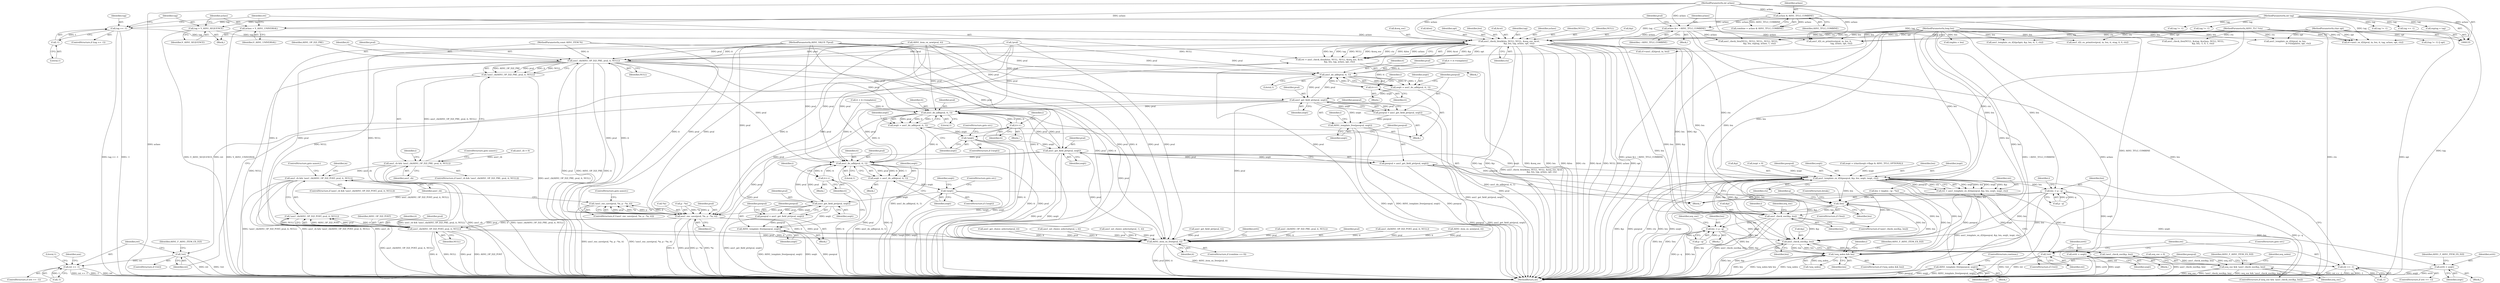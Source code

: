 digraph "0_openssl_cc598f321fbac9c04da5766243ed55d55948637d@pointer" {
"1000645" [label="(Call,asn1_check_tlen(&len, NULL, NULL, &seq_eoc, &cst,\n                              &p, len, tag, aclass, opt, ctx))"];
"1000138" [label="(MethodParameterIn,long len)"];
"1000637" [label="(Call,tag = V_ASN1_SEQUENCE)"];
"1000140" [label="(MethodParameterIn,int tag)"];
"1000632" [label="(Call,tag == -1)"];
"1000634" [label="(Call,-1)"];
"1000640" [label="(Call,aclass = V_ASN1_UNIVERSAL)"];
"1000141" [label="(MethodParameterIn,int aclass)"];
"1000192" [label="(Call,aclass &= ~ASN1_TFLG_COMBINE)"];
"1000189" [label="(Call,aclass & ASN1_TFLG_COMBINE)"];
"1000142" [label="(MethodParameterIn,char opt)"];
"1000143" [label="(MethodParameterIn,ASN1_TLC *ctx)"];
"1000643" [label="(Call,ret = asn1_check_tlen(&len, NULL, NULL, &seq_eoc, &cst,\n                              &p, len, tag, aclass, opt, ctx))"];
"1000662" [label="(Call,!ret)"];
"1000671" [label="(Call,ret == -1)"];
"1000728" [label="(Call,asn1_cb(ASN1_OP_D2I_PRE, pval, it, NULL))"];
"1000727" [label="(Call,!asn1_cb(ASN1_OP_D2I_PRE, pval, it, NULL))"];
"1000725" [label="(Call,asn1_cb && !asn1_cb(ASN1_OP_D2I_PRE, pval, it, NULL))"];
"1000988" [label="(Call,asn1_cb && !asn1_cb(ASN1_OP_D2I_POST, pval, it, NULL))"];
"1000766" [label="(Call,asn1_do_adb(pval, tt, 1))"];
"1000752" [label="(Call,tt++)"];
"1000764" [label="(Call,seqtt = asn1_do_adb(pval, tt, 1))"];
"1000772" [label="(Call,asn1_get_field_ptr(pval, seqtt))"];
"1000770" [label="(Call,pseqval = asn1_get_field_ptr(pval, seqtt))"];
"1000775" [label="(Call,ASN1_template_free(pseqval, seqtt))"];
"1000803" [label="(Call,asn1_do_adb(pval, tt, 1))"];
"1000796" [label="(Call,tt++)"];
"1000942" [label="(Call,asn1_do_adb(pval, tt, 1))"];
"1000934" [label="(Call,tt++)"];
"1000940" [label="(Call,seqtt = asn1_do_adb(pval, tt, 1))"];
"1000947" [label="(Call,!seqtt)"];
"1000960" [label="(Call,asn1_get_field_ptr(pval, seqtt))"];
"1000958" [label="(Call,pseqval = asn1_get_field_ptr(pval, seqtt))"];
"1000963" [label="(Call,ASN1_template_free(pseqval, seqtt))"];
"1000977" [label="(Call,asn1_enc_save(pval, *in, p - *in, it))"];
"1000976" [label="(Call,!asn1_enc_save(pval, *in, p - *in, it))"];
"1000991" [label="(Call,asn1_cb(ASN1_OP_D2I_POST, pval, it, NULL))"];
"1000990" [label="(Call,!asn1_cb(ASN1_OP_D2I_POST, pval, it, NULL))"];
"1001019" [label="(Call,ASN1_item_ex_free(pval, it))"];
"1000968" [label="(Call,errtt = seqtt)"];
"1000801" [label="(Call,seqtt = asn1_do_adb(pval, tt, 1))"];
"1000808" [label="(Call,!seqtt)"];
"1000813" [label="(Call,asn1_get_field_ptr(pval, seqtt))"];
"1000811" [label="(Call,pseqval = asn1_get_field_ptr(pval, seqtt))"];
"1000872" [label="(Call,asn1_template_ex_d2i(pseqval, &p, len, seqtt, isopt, ctx))"];
"1000817" [label="(Call,!len)"];
"1000824" [label="(Call,asn1_check_eoc(&p, len))"];
"1000837" [label="(Call,len -= p - q)"];
"1000908" [label="(Call,asn1_check_eoc(&p, len))"];
"1000907" [label="(Call,!asn1_check_eoc(&p, len))"];
"1000905" [label="(Call,seq_eoc && !asn1_check_eoc(&p, len))"];
"1000918" [label="(Call,!seq_nolen && len)"];
"1000870" [label="(Call,ret = asn1_template_ex_d2i(pseqval, &p, len, seqtt, isopt, ctx))"];
"1000881" [label="(Call,!ret)"];
"1000890" [label="(Call,ret == -1)"];
"1000884" [label="(Call,errtt = seqtt)"];
"1000895" [label="(Call,ASN1_template_free(pseqval, seqtt))"];
"1000899" [label="(Call,len -= p - q)"];
"1000441" [label="(Call,cf->asn1_d2i(pval, in, len))"];
"1000773" [label="(Identifier,pval)"];
"1000904" [label="(ControlStructure,if (seq_eoc && !asn1_check_eoc(&p, len)))"];
"1000660" [label="(Identifier,ctx)"];
"1000941" [label="(Identifier,seqtt)"];
"1000243" [label="(Call,asn1_d2i_ex_primitive(pval, in, len, it,\n                                     tag, aclass, opt, ctx))"];
"1000881" [label="(Call,!ret)"];
"1000631" [label="(ControlStructure,if (tag == -1))"];
"1000670" [label="(ControlStructure,if (ret == -1))"];
"1000965" [label="(Identifier,seqtt)"];
"1000897" [label="(Identifier,seqtt)"];
"1000646" [label="(Call,&len)"];
"1000882" [label="(Identifier,ret)"];
"1000976" [label="(Call,!asn1_enc_save(pval, *in, p - *in, it))"];
"1000891" [label="(Identifier,ret)"];
"1000943" [label="(Identifier,pval)"];
"1000837" [label="(Call,len -= p - q)"];
"1000333" [label="(Call,ef->asn1_ex_d2i(pval, in, len, it, tag, aclass, opt, ctx))"];
"1000402" [label="(Call,tag != -1)"];
"1000556" [label="(Call,asn1_template_ex_d2i(pchptr, &p, len, tt, 1, ctx))"];
"1000729" [label="(Identifier,ASN1_OP_D2I_PRE)"];
"1000987" [label="(ControlStructure,if (asn1_cb && !asn1_cb(ASN1_OP_D2I_POST, pval, it, NULL)))"];
"1000749" [label="(Block,)"];
"1000972" [label="(Identifier,ASN1_F_ASN1_ITEM_EX_D2I)"];
"1000739" [label="(Call,tt = it->templates)"];
"1000975" [label="(ControlStructure,if (!asn1_enc_save(pval, *in, p - *in, it)))"];
"1000970" [label="(Identifier,seqtt)"];
"1000895" [label="(Call,ASN1_template_free(pseqval, seqtt))"];
"1000911" [label="(Identifier,len)"];
"1000999" [label="(Identifier,in)"];
"1000979" [label="(Call,*in)"];
"1000986" [label="(ControlStructure,goto auxerr;)"];
"1000934" [label="(Call,tt++)"];
"1000873" [label="(Identifier,pseqval)"];
"1000889" [label="(ControlStructure,if (ret == -1))"];
"1000814" [label="(Identifier,pval)"];
"1000645" [label="(Call,asn1_check_tlen(&len, NULL, NULL, &seq_eoc, &cst,\n                              &p, len, tag, aclass, opt, ctx))"];
"1000907" [label="(Call,!asn1_check_eoc(&p, len))"];
"1000797" [label="(Identifier,tt)"];
"1000776" [label="(Identifier,pseqval)"];
"1000992" [label="(Identifier,ASN1_OP_D2I_POST)"];
"1000898" [label="(ControlStructure,continue;)"];
"1000659" [label="(Identifier,opt)"];
"1000677" [label="(Literal,1)"];
"1000551" [label="(Call,asn1_get_field_ptr(pval, tt))"];
"1000777" [label="(Identifier,seqtt)"];
"1000906" [label="(Identifier,seq_eoc)"];
"1000656" [label="(Identifier,len)"];
"1000138" [label="(MethodParameterIn,long len)"];
"1001023" [label="(Identifier,errtt)"];
"1000652" [label="(Call,&cst)"];
"1000948" [label="(Identifier,seqtt)"];
"1000657" [label="(Identifier,tag)"];
"1000643" [label="(Call,ret = asn1_check_tlen(&len, NULL, NULL, &seq_eoc, &cst,\n                              &p, len, tag, aclass, opt, ctx))"];
"1000766" [label="(Call,asn1_do_adb(pval, tt, 1))"];
"1000761" [label="(Block,)"];
"1000843" [label="(Identifier,seq_eoc)"];
"1000635" [label="(Literal,1)"];
"1000883" [label="(Block,)"];
"1000357" [label="(Call,tag == -1)"];
"1000732" [label="(Identifier,NULL)"];
"1000193" [label="(Identifier,aclass)"];
"1000633" [label="(Identifier,tag)"];
"1000663" [label="(Identifier,ret)"];
"1000142" [label="(MethodParameterIn,char opt)"];
"1000725" [label="(Call,asn1_cb && !asn1_cb(ASN1_OP_D2I_PRE, pval, it, NULL))"];
"1000803" [label="(Call,asn1_do_adb(pval, tt, 1))"];
"1000796" [label="(Call,tt++)"];
"1000793" [label="(Block,)"];
"1000661" [label="(ControlStructure,if (!ret))"];
"1000658" [label="(Identifier,aclass)"];
"1000801" [label="(Call,seqtt = asn1_do_adb(pval, tt, 1))"];
"1001019" [label="(Call,ASN1_item_ex_free(pval, it))"];
"1000731" [label="(Identifier,it)"];
"1000877" [label="(Identifier,seqtt)"];
"1000851" [label="(Identifier,i)"];
"1000317" [label="(Call,asn1_d2i_ex_primitive(pval, in, len, it, otag, 0, 0, ctx))"];
"1000813" [label="(Call,asn1_get_field_ptr(pval, seqtt))"];
"1000768" [label="(Identifier,tt)"];
"1001015" [label="(ControlStructure,if (combine == 0))"];
"1000467" [label="(Call,asn1_cb(ASN1_OP_D2I_PRE, pval, it, NULL))"];
"1000879" [label="(Identifier,ctx)"];
"1000960" [label="(Call,asn1_get_field_ptr(pval, seqtt))"];
"1000981" [label="(Call,p - *in)"];
"1000637" [label="(Call,tag = V_ASN1_SEQUENCE)"];
"1000949" [label="(ControlStructure,goto err;)"];
"1000662" [label="(Call,!ret)"];
"1000827" [label="(Identifier,len)"];
"1000947" [label="(Call,!seqtt)"];
"1000969" [label="(Identifier,errtt)"];
"1000989" [label="(Identifier,asn1_cb)"];
"1000728" [label="(Call,asn1_cb(ASN1_OP_D2I_PRE, pval, it, NULL))"];
"1000206" [label="(Call,asn1_cb = 0)"];
"1000818" [label="(Identifier,len)"];
"1000807" [label="(ControlStructure,if (!seqtt))"];
"1000842" [label="(Call,seq_eoc = 0)"];
"1000641" [label="(Identifier,aclass)"];
"1000961" [label="(Identifier,pval)"];
"1000880" [label="(ControlStructure,if (!ret))"];
"1000808" [label="(Call,!seqtt)"];
"1000136" [label="(MethodParameterIn,ASN1_VALUE **pval)"];
"1000995" [label="(Identifier,NULL)"];
"1000839" [label="(Call,p - q)"];
"1000861" [label="(Call,isopt = (char)(seqtt->flags & ASN1_TFLG_OPTIONAL))"];
"1000671" [label="(Call,ret == -1)"];
"1000963" [label="(Call,ASN1_template_free(pseqval, seqtt))"];
"1000823" [label="(ControlStructure,if (asn1_check_eoc(&p, len)))"];
"1001034" [label="(MethodReturn,int)"];
"1000727" [label="(Call,!asn1_cb(ASN1_OP_D2I_PRE, pval, it, NULL))"];
"1000673" [label="(Call,-1)"];
"1000812" [label="(Identifier,pseqval)"];
"1000991" [label="(Call,asn1_cb(ASN1_OP_D2I_POST, pval, it, NULL))"];
"1000942" [label="(Call,asn1_do_adb(pval, tt, 1))"];
"1000197" [label="(Identifier,pval)"];
"1000737" [label="(Identifier,i)"];
"1000770" [label="(Call,pseqval = asn1_get_field_ptr(pval, seqtt))"];
"1000649" [label="(Identifier,NULL)"];
"1000726" [label="(Identifier,asn1_cb)"];
"1000890" [label="(Call,ret == -1)"];
"1000194" [label="(Identifier,~ASN1_TFLG_COMBINE)"];
"1000894" [label="(Block,)"];
"1000899" [label="(Call,len -= p - q)"];
"1000774" [label="(Identifier,seqtt)"];
"1000367" [label="(Call,exptag = tag)"];
"1000642" [label="(Identifier,V_ASN1_UNIVERSAL)"];
"1000962" [label="(Identifier,seqtt)"];
"1000687" [label="(Call,len = tmplen - (p - *in))"];
"1000978" [label="(Identifier,pval)"];
"1000918" [label="(Call,!seq_nolen && len)"];
"1000953" [label="(Identifier,seqtt)"];
"1000795" [label="(Identifier,i)"];
"1000985" [label="(Identifier,it)"];
"1000885" [label="(Identifier,errtt)"];
"1000946" [label="(ControlStructure,if (!seqtt))"];
"1000816" [label="(ControlStructure,if (!len))"];
"1000905" [label="(Call,seq_eoc && !asn1_check_eoc(&p, len))"];
"1000648" [label="(Identifier,NULL)"];
"1000968" [label="(Call,errtt = seqtt)"];
"1000944" [label="(Identifier,tt)"];
"1000967" [label="(Block,)"];
"1000815" [label="(Identifier,seqtt)"];
"1000876" [label="(Identifier,len)"];
"1000751" [label="(Identifier,i)"];
"1000805" [label="(Identifier,tt)"];
"1000639" [label="(Identifier,V_ASN1_SEQUENCE)"];
"1000935" [label="(Identifier,tt)"];
"1000988" [label="(Call,asn1_cb && !asn1_cb(ASN1_OP_D2I_POST, pval, it, NULL))"];
"1000824" [label="(Call,asn1_check_eoc(&p, len))"];
"1000870" [label="(Call,ret = asn1_template_ex_d2i(pseqval, &p, len, seqtt, isopt, ctx))"];
"1000938" [label="(Block,)"];
"1000144" [label="(Block,)"];
"1000189" [label="(Call,aclass & ASN1_TFLG_COMBINE)"];
"1000964" [label="(Identifier,pseqval)"];
"1000809" [label="(Identifier,seqtt)"];
"1000804" [label="(Identifier,pval)"];
"1000260" [label="(Call,asn1_check_tlen(NULL, &otag, &oclass, NULL, NULL,\n                              &p, len, -1, 0, 1, ctx))"];
"1000446" [label="(Call,tag != -1)"];
"1000802" [label="(Identifier,seqtt)"];
"1000141" [label="(MethodParameterIn,int aclass)"];
"1001020" [label="(Identifier,pval)"];
"1000638" [label="(Identifier,tag)"];
"1000222" [label="(Call,tag != -1)"];
"1000772" [label="(Call,asn1_get_field_ptr(pval, seqtt))"];
"1000937" [label="(Identifier,i)"];
"1000956" [label="(Block,)"];
"1000753" [label="(Identifier,tt)"];
"1000187" [label="(Call,combine = aclass & ASN1_TFLG_COMBINE)"];
"1000191" [label="(Identifier,ASN1_TFLG_COMBINE)"];
"1000190" [label="(Identifier,aclass)"];
"1000372" [label="(Call,asn1_check_tlen(NULL, NULL, NULL, NULL, NULL,\n                                  &p, len, exptag, aclass, 1, ctx))"];
"1000817" [label="(Call,!len)"];
"1000628" [label="(Call,tmplen = len)"];
"1000929" [label="(Identifier,i)"];
"1000654" [label="(Call,&p)"];
"1000672" [label="(Identifier,ret)"];
"1000977" [label="(Call,asn1_enc_save(pval, *in, p - *in, it))"];
"1000650" [label="(Call,&seq_eoc)"];
"1000765" [label="(Identifier,seqtt)"];
"1000733" [label="(ControlStructure,goto auxerr;)"];
"1000610" [label="(Call,asn1_cb(ASN1_OP_D2I_POST, pval, it, NULL))"];
"1000644" [label="(Identifier,ret)"];
"1000140" [label="(MethodParameterIn,int tag)"];
"1000914" [label="(Identifier,ASN1_F_ASN1_ITEM_EX_D2I)"];
"1000221" [label="(Call,(tag != -1) || opt)"];
"1000884" [label="(Call,errtt = seqtt)"];
"1000745" [label="(Identifier,i)"];
"1001021" [label="(Identifier,it)"];
"1000994" [label="(Identifier,it)"];
"1000821" [label="(Identifier,q)"];
"1000680" [label="(Identifier,aux)"];
"1000886" [label="(Identifier,seqtt)"];
"1000872" [label="(Call,asn1_template_ex_d2i(pseqval, &p, len, seqtt, isopt, ctx))"];
"1000213" [label="(Block,)"];
"1000139" [label="(MethodParameterIn,const ASN1_ITEM *it)"];
"1000764" [label="(Call,seqtt = asn1_do_adb(pval, tt, 1))"];
"1000924" [label="(Identifier,ASN1_F_ASN1_ITEM_EX_D2I)"];
"1000724" [label="(ControlStructure,if (asn1_cb && !asn1_cb(ASN1_OP_D2I_PRE, pval, it, NULL)))"];
"1000945" [label="(Literal,1)"];
"1000933" [label="(Block,)"];
"1000871" [label="(Identifier,ret)"];
"1000878" [label="(Identifier,isopt)"];
"1000959" [label="(Identifier,pseqval)"];
"1000789" [label="(Identifier,i)"];
"1000516" [label="(Call,ASN1_item_ex_new(pval, it))"];
"1000636" [label="(Block,)"];
"1000634" [label="(Call,-1)"];
"1000767" [label="(Identifier,pval)"];
"1000874" [label="(Call,&p)"];
"1000479" [label="(Call,asn1_get_choice_selector(pval, it))"];
"1000919" [label="(Call,!seq_nolen)"];
"1000811" [label="(Call,pseqval = asn1_get_field_ptr(pval, seqtt))"];
"1000921" [label="(Identifier,len)"];
"1000730" [label="(Identifier,pval)"];
"1000838" [label="(Identifier,len)"];
"1000769" [label="(Literal,1)"];
"1000940" [label="(Call,seqtt = asn1_do_adb(pval, tt, 1))"];
"1000143" [label="(MethodParameterIn,ASN1_TLC *ctx)"];
"1000810" [label="(ControlStructure,goto err;)"];
"1000887" [label="(ControlStructure,goto err;)"];
"1000798" [label="(Block,)"];
"1000917" [label="(ControlStructure,if (!seq_nolen && len))"];
"1000602" [label="(Call,asn1_set_choice_selector(pval, i, it))"];
"1000806" [label="(Literal,1)"];
"1000819" [label="(ControlStructure,break;)"];
"1000831" [label="(Identifier,seq_eoc)"];
"1000771" [label="(Identifier,pseqval)"];
"1000996" [label="(ControlStructure,goto auxerr;)"];
"1000775" [label="(Call,ASN1_template_free(pseqval, seqtt))"];
"1000233" [label="(Call,asn1_template_ex_d2i(pval, in, len,\n                                        it->templates, opt, ctx))"];
"1000632" [label="(Call,tag == -1)"];
"1000908" [label="(Call,asn1_check_eoc(&p, len))"];
"1000900" [label="(Identifier,len)"];
"1000920" [label="(Identifier,seq_nolen)"];
"1000993" [label="(Identifier,pval)"];
"1000192" [label="(Call,aclass &= ~ASN1_TFLG_COMBINE)"];
"1000196" [label="(Call,!pval)"];
"1000892" [label="(Call,-1)"];
"1000990" [label="(Call,!asn1_cb(ASN1_OP_D2I_POST, pval, it, NULL))"];
"1000783" [label="(Call,tt = it->templates)"];
"1000828" [label="(Block,)"];
"1000909" [label="(Call,&p)"];
"1000640" [label="(Call,aclass = V_ASN1_UNIVERSAL)"];
"1000958" [label="(Call,pseqval = asn1_get_field_ptr(pval, seqtt))"];
"1000901" [label="(Call,p - q)"];
"1000896" [label="(Identifier,pseqval)"];
"1000666" [label="(Identifier,ASN1_F_ASN1_ITEM_EX_D2I)"];
"1000508" [label="(Call,asn1_set_choice_selector(pval, -1, it))"];
"1000857" [label="(Call,isopt = 0)"];
"1000752" [label="(Call,tt++)"];
"1000716" [label="(Call,ASN1_item_ex_new(pval, it))"];
"1000825" [label="(Call,&p)"];
"1000645" -> "1000643"  [label="AST: "];
"1000645" -> "1000660"  [label="CFG: "];
"1000646" -> "1000645"  [label="AST: "];
"1000648" -> "1000645"  [label="AST: "];
"1000649" -> "1000645"  [label="AST: "];
"1000650" -> "1000645"  [label="AST: "];
"1000652" -> "1000645"  [label="AST: "];
"1000654" -> "1000645"  [label="AST: "];
"1000656" -> "1000645"  [label="AST: "];
"1000657" -> "1000645"  [label="AST: "];
"1000658" -> "1000645"  [label="AST: "];
"1000659" -> "1000645"  [label="AST: "];
"1000660" -> "1000645"  [label="AST: "];
"1000643" -> "1000645"  [label="CFG: "];
"1000645" -> "1001034"  [label="DDG: &seq_eoc"];
"1000645" -> "1001034"  [label="DDG: len"];
"1000645" -> "1001034"  [label="DDG: &len"];
"1000645" -> "1001034"  [label="DDG: ctx"];
"1000645" -> "1001034"  [label="DDG: &cst"];
"1000645" -> "1001034"  [label="DDG: NULL"];
"1000645" -> "1001034"  [label="DDG: aclass"];
"1000645" -> "1001034"  [label="DDG: opt"];
"1000645" -> "1001034"  [label="DDG: tag"];
"1000645" -> "1001034"  [label="DDG: &p"];
"1000645" -> "1000643"  [label="DDG: &cst"];
"1000645" -> "1000643"  [label="DDG: &p"];
"1000645" -> "1000643"  [label="DDG: opt"];
"1000645" -> "1000643"  [label="DDG: len"];
"1000645" -> "1000643"  [label="DDG: tag"];
"1000645" -> "1000643"  [label="DDG: NULL"];
"1000645" -> "1000643"  [label="DDG: &seq_eoc"];
"1000645" -> "1000643"  [label="DDG: ctx"];
"1000645" -> "1000643"  [label="DDG: &len"];
"1000645" -> "1000643"  [label="DDG: aclass"];
"1000138" -> "1000645"  [label="DDG: len"];
"1000637" -> "1000645"  [label="DDG: tag"];
"1000632" -> "1000645"  [label="DDG: tag"];
"1000140" -> "1000645"  [label="DDG: tag"];
"1000640" -> "1000645"  [label="DDG: aclass"];
"1000192" -> "1000645"  [label="DDG: aclass"];
"1000141" -> "1000645"  [label="DDG: aclass"];
"1000142" -> "1000645"  [label="DDG: opt"];
"1000143" -> "1000645"  [label="DDG: ctx"];
"1000645" -> "1000728"  [label="DDG: NULL"];
"1000645" -> "1000817"  [label="DDG: len"];
"1000645" -> "1000824"  [label="DDG: &p"];
"1000645" -> "1000872"  [label="DDG: ctx"];
"1000645" -> "1000908"  [label="DDG: &p"];
"1000645" -> "1000908"  [label="DDG: len"];
"1000645" -> "1000918"  [label="DDG: len"];
"1000645" -> "1000991"  [label="DDG: NULL"];
"1000138" -> "1000135"  [label="AST: "];
"1000138" -> "1001034"  [label="DDG: len"];
"1000138" -> "1000233"  [label="DDG: len"];
"1000138" -> "1000243"  [label="DDG: len"];
"1000138" -> "1000260"  [label="DDG: len"];
"1000138" -> "1000317"  [label="DDG: len"];
"1000138" -> "1000333"  [label="DDG: len"];
"1000138" -> "1000372"  [label="DDG: len"];
"1000138" -> "1000441"  [label="DDG: len"];
"1000138" -> "1000556"  [label="DDG: len"];
"1000138" -> "1000628"  [label="DDG: len"];
"1000138" -> "1000687"  [label="DDG: len"];
"1000138" -> "1000817"  [label="DDG: len"];
"1000138" -> "1000824"  [label="DDG: len"];
"1000138" -> "1000837"  [label="DDG: len"];
"1000138" -> "1000872"  [label="DDG: len"];
"1000138" -> "1000899"  [label="DDG: len"];
"1000138" -> "1000908"  [label="DDG: len"];
"1000138" -> "1000918"  [label="DDG: len"];
"1000637" -> "1000636"  [label="AST: "];
"1000637" -> "1000639"  [label="CFG: "];
"1000638" -> "1000637"  [label="AST: "];
"1000639" -> "1000637"  [label="AST: "];
"1000641" -> "1000637"  [label="CFG: "];
"1000637" -> "1001034"  [label="DDG: V_ASN1_SEQUENCE"];
"1000140" -> "1000637"  [label="DDG: tag"];
"1000140" -> "1000135"  [label="AST: "];
"1000140" -> "1001034"  [label="DDG: tag"];
"1000140" -> "1000222"  [label="DDG: tag"];
"1000140" -> "1000243"  [label="DDG: tag"];
"1000140" -> "1000333"  [label="DDG: tag"];
"1000140" -> "1000357"  [label="DDG: tag"];
"1000140" -> "1000367"  [label="DDG: tag"];
"1000140" -> "1000402"  [label="DDG: tag"];
"1000140" -> "1000446"  [label="DDG: tag"];
"1000140" -> "1000632"  [label="DDG: tag"];
"1000632" -> "1000631"  [label="AST: "];
"1000632" -> "1000634"  [label="CFG: "];
"1000633" -> "1000632"  [label="AST: "];
"1000634" -> "1000632"  [label="AST: "];
"1000638" -> "1000632"  [label="CFG: "];
"1000644" -> "1000632"  [label="CFG: "];
"1000632" -> "1001034"  [label="DDG: tag == -1"];
"1000632" -> "1001034"  [label="DDG: -1"];
"1000634" -> "1000632"  [label="DDG: 1"];
"1000634" -> "1000635"  [label="CFG: "];
"1000635" -> "1000634"  [label="AST: "];
"1000640" -> "1000636"  [label="AST: "];
"1000640" -> "1000642"  [label="CFG: "];
"1000641" -> "1000640"  [label="AST: "];
"1000642" -> "1000640"  [label="AST: "];
"1000644" -> "1000640"  [label="CFG: "];
"1000640" -> "1001034"  [label="DDG: V_ASN1_UNIVERSAL"];
"1000141" -> "1000640"  [label="DDG: aclass"];
"1000141" -> "1000135"  [label="AST: "];
"1000141" -> "1001034"  [label="DDG: aclass"];
"1000141" -> "1000189"  [label="DDG: aclass"];
"1000141" -> "1000192"  [label="DDG: aclass"];
"1000141" -> "1000243"  [label="DDG: aclass"];
"1000141" -> "1000333"  [label="DDG: aclass"];
"1000141" -> "1000372"  [label="DDG: aclass"];
"1000192" -> "1000144"  [label="AST: "];
"1000192" -> "1000194"  [label="CFG: "];
"1000193" -> "1000192"  [label="AST: "];
"1000194" -> "1000192"  [label="AST: "];
"1000197" -> "1000192"  [label="CFG: "];
"1000192" -> "1001034"  [label="DDG: ~ASN1_TFLG_COMBINE"];
"1000192" -> "1001034"  [label="DDG: aclass"];
"1000192" -> "1001034"  [label="DDG: aclass &= ~ASN1_TFLG_COMBINE"];
"1000189" -> "1000192"  [label="DDG: aclass"];
"1000192" -> "1000243"  [label="DDG: aclass"];
"1000192" -> "1000333"  [label="DDG: aclass"];
"1000192" -> "1000372"  [label="DDG: aclass"];
"1000189" -> "1000187"  [label="AST: "];
"1000189" -> "1000191"  [label="CFG: "];
"1000190" -> "1000189"  [label="AST: "];
"1000191" -> "1000189"  [label="AST: "];
"1000187" -> "1000189"  [label="CFG: "];
"1000189" -> "1001034"  [label="DDG: ASN1_TFLG_COMBINE"];
"1000189" -> "1000187"  [label="DDG: aclass"];
"1000189" -> "1000187"  [label="DDG: ASN1_TFLG_COMBINE"];
"1000142" -> "1000135"  [label="AST: "];
"1000142" -> "1001034"  [label="DDG: opt"];
"1000142" -> "1000221"  [label="DDG: opt"];
"1000142" -> "1000233"  [label="DDG: opt"];
"1000142" -> "1000243"  [label="DDG: opt"];
"1000142" -> "1000333"  [label="DDG: opt"];
"1000143" -> "1000135"  [label="AST: "];
"1000143" -> "1001034"  [label="DDG: ctx"];
"1000143" -> "1000233"  [label="DDG: ctx"];
"1000143" -> "1000243"  [label="DDG: ctx"];
"1000143" -> "1000260"  [label="DDG: ctx"];
"1000143" -> "1000317"  [label="DDG: ctx"];
"1000143" -> "1000333"  [label="DDG: ctx"];
"1000143" -> "1000372"  [label="DDG: ctx"];
"1000143" -> "1000556"  [label="DDG: ctx"];
"1000143" -> "1000872"  [label="DDG: ctx"];
"1000643" -> "1000213"  [label="AST: "];
"1000644" -> "1000643"  [label="AST: "];
"1000663" -> "1000643"  [label="CFG: "];
"1000643" -> "1001034"  [label="DDG: asn1_check_tlen(&len, NULL, NULL, &seq_eoc, &cst,\n                              &p, len, tag, aclass, opt, ctx)"];
"1000643" -> "1000662"  [label="DDG: ret"];
"1000662" -> "1000661"  [label="AST: "];
"1000662" -> "1000663"  [label="CFG: "];
"1000663" -> "1000662"  [label="AST: "];
"1000666" -> "1000662"  [label="CFG: "];
"1000672" -> "1000662"  [label="CFG: "];
"1000662" -> "1001034"  [label="DDG: ret"];
"1000662" -> "1001034"  [label="DDG: !ret"];
"1000662" -> "1000671"  [label="DDG: ret"];
"1000671" -> "1000670"  [label="AST: "];
"1000671" -> "1000673"  [label="CFG: "];
"1000672" -> "1000671"  [label="AST: "];
"1000673" -> "1000671"  [label="AST: "];
"1000677" -> "1000671"  [label="CFG: "];
"1000680" -> "1000671"  [label="CFG: "];
"1000671" -> "1001034"  [label="DDG: ret"];
"1000671" -> "1001034"  [label="DDG: ret == -1"];
"1000671" -> "1001034"  [label="DDG: -1"];
"1000673" -> "1000671"  [label="DDG: 1"];
"1000728" -> "1000727"  [label="AST: "];
"1000728" -> "1000732"  [label="CFG: "];
"1000729" -> "1000728"  [label="AST: "];
"1000730" -> "1000728"  [label="AST: "];
"1000731" -> "1000728"  [label="AST: "];
"1000732" -> "1000728"  [label="AST: "];
"1000727" -> "1000728"  [label="CFG: "];
"1000728" -> "1001034"  [label="DDG: pval"];
"1000728" -> "1001034"  [label="DDG: ASN1_OP_D2I_PRE"];
"1000728" -> "1001034"  [label="DDG: it"];
"1000728" -> "1001034"  [label="DDG: NULL"];
"1000728" -> "1000727"  [label="DDG: ASN1_OP_D2I_PRE"];
"1000728" -> "1000727"  [label="DDG: pval"];
"1000728" -> "1000727"  [label="DDG: it"];
"1000728" -> "1000727"  [label="DDG: NULL"];
"1000716" -> "1000728"  [label="DDG: pval"];
"1000716" -> "1000728"  [label="DDG: it"];
"1000196" -> "1000728"  [label="DDG: pval"];
"1000136" -> "1000728"  [label="DDG: pval"];
"1000139" -> "1000728"  [label="DDG: it"];
"1000728" -> "1000766"  [label="DDG: pval"];
"1000728" -> "1000803"  [label="DDG: pval"];
"1000728" -> "1000942"  [label="DDG: pval"];
"1000728" -> "1000977"  [label="DDG: pval"];
"1000728" -> "1000977"  [label="DDG: it"];
"1000728" -> "1000991"  [label="DDG: NULL"];
"1000728" -> "1001019"  [label="DDG: pval"];
"1000728" -> "1001019"  [label="DDG: it"];
"1000727" -> "1000725"  [label="AST: "];
"1000725" -> "1000727"  [label="CFG: "];
"1000727" -> "1001034"  [label="DDG: asn1_cb(ASN1_OP_D2I_PRE, pval, it, NULL)"];
"1000727" -> "1000725"  [label="DDG: asn1_cb(ASN1_OP_D2I_PRE, pval, it, NULL)"];
"1000725" -> "1000724"  [label="AST: "];
"1000725" -> "1000726"  [label="CFG: "];
"1000726" -> "1000725"  [label="AST: "];
"1000733" -> "1000725"  [label="CFG: "];
"1000737" -> "1000725"  [label="CFG: "];
"1000725" -> "1001034"  [label="DDG: !asn1_cb(ASN1_OP_D2I_PRE, pval, it, NULL)"];
"1000725" -> "1001034"  [label="DDG: asn1_cb && !asn1_cb(ASN1_OP_D2I_PRE, pval, it, NULL)"];
"1000725" -> "1001034"  [label="DDG: asn1_cb"];
"1000206" -> "1000725"  [label="DDG: asn1_cb"];
"1000725" -> "1000988"  [label="DDG: asn1_cb"];
"1000988" -> "1000987"  [label="AST: "];
"1000988" -> "1000989"  [label="CFG: "];
"1000988" -> "1000990"  [label="CFG: "];
"1000989" -> "1000988"  [label="AST: "];
"1000990" -> "1000988"  [label="AST: "];
"1000996" -> "1000988"  [label="CFG: "];
"1000999" -> "1000988"  [label="CFG: "];
"1000988" -> "1001034"  [label="DDG: asn1_cb && !asn1_cb(ASN1_OP_D2I_POST, pval, it, NULL)"];
"1000988" -> "1001034"  [label="DDG: asn1_cb"];
"1000988" -> "1001034"  [label="DDG: !asn1_cb(ASN1_OP_D2I_POST, pval, it, NULL)"];
"1000990" -> "1000988"  [label="DDG: asn1_cb(ASN1_OP_D2I_POST, pval, it, NULL)"];
"1000766" -> "1000764"  [label="AST: "];
"1000766" -> "1000769"  [label="CFG: "];
"1000767" -> "1000766"  [label="AST: "];
"1000768" -> "1000766"  [label="AST: "];
"1000769" -> "1000766"  [label="AST: "];
"1000764" -> "1000766"  [label="CFG: "];
"1000766" -> "1000752"  [label="DDG: tt"];
"1000766" -> "1000764"  [label="DDG: pval"];
"1000766" -> "1000764"  [label="DDG: tt"];
"1000766" -> "1000764"  [label="DDG: 1"];
"1000716" -> "1000766"  [label="DDG: pval"];
"1000196" -> "1000766"  [label="DDG: pval"];
"1000772" -> "1000766"  [label="DDG: pval"];
"1000136" -> "1000766"  [label="DDG: pval"];
"1000752" -> "1000766"  [label="DDG: tt"];
"1000739" -> "1000766"  [label="DDG: tt"];
"1000766" -> "1000772"  [label="DDG: pval"];
"1000752" -> "1000749"  [label="AST: "];
"1000752" -> "1000753"  [label="CFG: "];
"1000753" -> "1000752"  [label="AST: "];
"1000745" -> "1000752"  [label="CFG: "];
"1000739" -> "1000752"  [label="DDG: tt"];
"1000764" -> "1000761"  [label="AST: "];
"1000765" -> "1000764"  [label="AST: "];
"1000771" -> "1000764"  [label="CFG: "];
"1000764" -> "1001034"  [label="DDG: asn1_do_adb(pval, tt, 1)"];
"1000764" -> "1000772"  [label="DDG: seqtt"];
"1000772" -> "1000770"  [label="AST: "];
"1000772" -> "1000774"  [label="CFG: "];
"1000773" -> "1000772"  [label="AST: "];
"1000774" -> "1000772"  [label="AST: "];
"1000770" -> "1000772"  [label="CFG: "];
"1000772" -> "1001034"  [label="DDG: pval"];
"1000772" -> "1000770"  [label="DDG: pval"];
"1000772" -> "1000770"  [label="DDG: seqtt"];
"1000136" -> "1000772"  [label="DDG: pval"];
"1000772" -> "1000775"  [label="DDG: seqtt"];
"1000772" -> "1000803"  [label="DDG: pval"];
"1000772" -> "1000942"  [label="DDG: pval"];
"1000772" -> "1000977"  [label="DDG: pval"];
"1000772" -> "1001019"  [label="DDG: pval"];
"1000770" -> "1000761"  [label="AST: "];
"1000771" -> "1000770"  [label="AST: "];
"1000776" -> "1000770"  [label="CFG: "];
"1000770" -> "1001034"  [label="DDG: asn1_get_field_ptr(pval, seqtt)"];
"1000770" -> "1000775"  [label="DDG: pseqval"];
"1000775" -> "1000761"  [label="AST: "];
"1000775" -> "1000777"  [label="CFG: "];
"1000776" -> "1000775"  [label="AST: "];
"1000777" -> "1000775"  [label="AST: "];
"1000751" -> "1000775"  [label="CFG: "];
"1000775" -> "1001034"  [label="DDG: pseqval"];
"1000775" -> "1001034"  [label="DDG: seqtt"];
"1000775" -> "1001034"  [label="DDG: ASN1_template_free(pseqval, seqtt)"];
"1000803" -> "1000801"  [label="AST: "];
"1000803" -> "1000806"  [label="CFG: "];
"1000804" -> "1000803"  [label="AST: "];
"1000805" -> "1000803"  [label="AST: "];
"1000806" -> "1000803"  [label="AST: "];
"1000801" -> "1000803"  [label="CFG: "];
"1000803" -> "1001034"  [label="DDG: tt"];
"1000803" -> "1001034"  [label="DDG: pval"];
"1000803" -> "1000796"  [label="DDG: tt"];
"1000803" -> "1000801"  [label="DDG: pval"];
"1000803" -> "1000801"  [label="DDG: tt"];
"1000803" -> "1000801"  [label="DDG: 1"];
"1000716" -> "1000803"  [label="DDG: pval"];
"1000813" -> "1000803"  [label="DDG: pval"];
"1000196" -> "1000803"  [label="DDG: pval"];
"1000136" -> "1000803"  [label="DDG: pval"];
"1000783" -> "1000803"  [label="DDG: tt"];
"1000796" -> "1000803"  [label="DDG: tt"];
"1000803" -> "1000813"  [label="DDG: pval"];
"1000803" -> "1000942"  [label="DDG: tt"];
"1000803" -> "1001019"  [label="DDG: pval"];
"1000796" -> "1000793"  [label="AST: "];
"1000796" -> "1000797"  [label="CFG: "];
"1000797" -> "1000796"  [label="AST: "];
"1000789" -> "1000796"  [label="CFG: "];
"1000796" -> "1001034"  [label="DDG: tt"];
"1000796" -> "1000942"  [label="DDG: tt"];
"1000942" -> "1000940"  [label="AST: "];
"1000942" -> "1000945"  [label="CFG: "];
"1000943" -> "1000942"  [label="AST: "];
"1000944" -> "1000942"  [label="AST: "];
"1000945" -> "1000942"  [label="AST: "];
"1000940" -> "1000942"  [label="CFG: "];
"1000942" -> "1001034"  [label="DDG: pval"];
"1000942" -> "1001034"  [label="DDG: tt"];
"1000942" -> "1000934"  [label="DDG: tt"];
"1000942" -> "1000940"  [label="DDG: pval"];
"1000942" -> "1000940"  [label="DDG: tt"];
"1000942" -> "1000940"  [label="DDG: 1"];
"1000716" -> "1000942"  [label="DDG: pval"];
"1000813" -> "1000942"  [label="DDG: pval"];
"1000196" -> "1000942"  [label="DDG: pval"];
"1000960" -> "1000942"  [label="DDG: pval"];
"1000136" -> "1000942"  [label="DDG: pval"];
"1000934" -> "1000942"  [label="DDG: tt"];
"1000783" -> "1000942"  [label="DDG: tt"];
"1000942" -> "1000960"  [label="DDG: pval"];
"1000942" -> "1001019"  [label="DDG: pval"];
"1000934" -> "1000933"  [label="AST: "];
"1000934" -> "1000935"  [label="CFG: "];
"1000935" -> "1000934"  [label="AST: "];
"1000937" -> "1000934"  [label="CFG: "];
"1000934" -> "1001034"  [label="DDG: tt"];
"1000940" -> "1000938"  [label="AST: "];
"1000941" -> "1000940"  [label="AST: "];
"1000948" -> "1000940"  [label="CFG: "];
"1000940" -> "1001034"  [label="DDG: asn1_do_adb(pval, tt, 1)"];
"1000940" -> "1000947"  [label="DDG: seqtt"];
"1000947" -> "1000946"  [label="AST: "];
"1000947" -> "1000948"  [label="CFG: "];
"1000948" -> "1000947"  [label="AST: "];
"1000949" -> "1000947"  [label="CFG: "];
"1000953" -> "1000947"  [label="CFG: "];
"1000947" -> "1001034"  [label="DDG: seqtt"];
"1000947" -> "1001034"  [label="DDG: !seqtt"];
"1000947" -> "1000960"  [label="DDG: seqtt"];
"1000947" -> "1000968"  [label="DDG: seqtt"];
"1000960" -> "1000958"  [label="AST: "];
"1000960" -> "1000962"  [label="CFG: "];
"1000961" -> "1000960"  [label="AST: "];
"1000962" -> "1000960"  [label="AST: "];
"1000958" -> "1000960"  [label="CFG: "];
"1000960" -> "1000958"  [label="DDG: pval"];
"1000960" -> "1000958"  [label="DDG: seqtt"];
"1000136" -> "1000960"  [label="DDG: pval"];
"1000960" -> "1000963"  [label="DDG: seqtt"];
"1000960" -> "1000977"  [label="DDG: pval"];
"1000958" -> "1000956"  [label="AST: "];
"1000959" -> "1000958"  [label="AST: "];
"1000964" -> "1000958"  [label="CFG: "];
"1000958" -> "1001034"  [label="DDG: asn1_get_field_ptr(pval, seqtt)"];
"1000958" -> "1000963"  [label="DDG: pseqval"];
"1000963" -> "1000956"  [label="AST: "];
"1000963" -> "1000965"  [label="CFG: "];
"1000964" -> "1000963"  [label="AST: "];
"1000965" -> "1000963"  [label="AST: "];
"1000935" -> "1000963"  [label="CFG: "];
"1000963" -> "1001034"  [label="DDG: seqtt"];
"1000963" -> "1001034"  [label="DDG: pseqval"];
"1000963" -> "1001034"  [label="DDG: ASN1_template_free(pseqval, seqtt)"];
"1000977" -> "1000976"  [label="AST: "];
"1000977" -> "1000985"  [label="CFG: "];
"1000978" -> "1000977"  [label="AST: "];
"1000979" -> "1000977"  [label="AST: "];
"1000981" -> "1000977"  [label="AST: "];
"1000985" -> "1000977"  [label="AST: "];
"1000976" -> "1000977"  [label="CFG: "];
"1000977" -> "1001034"  [label="DDG: p - *in"];
"1000977" -> "1001034"  [label="DDG: *in"];
"1000977" -> "1001034"  [label="DDG: it"];
"1000977" -> "1001034"  [label="DDG: pval"];
"1000977" -> "1000976"  [label="DDG: pval"];
"1000977" -> "1000976"  [label="DDG: *in"];
"1000977" -> "1000976"  [label="DDG: p - *in"];
"1000977" -> "1000976"  [label="DDG: it"];
"1000716" -> "1000977"  [label="DDG: pval"];
"1000716" -> "1000977"  [label="DDG: it"];
"1000813" -> "1000977"  [label="DDG: pval"];
"1000196" -> "1000977"  [label="DDG: pval"];
"1000136" -> "1000977"  [label="DDG: pval"];
"1000981" -> "1000977"  [label="DDG: *in"];
"1000981" -> "1000977"  [label="DDG: p"];
"1000139" -> "1000977"  [label="DDG: it"];
"1000977" -> "1000991"  [label="DDG: pval"];
"1000977" -> "1000991"  [label="DDG: it"];
"1000977" -> "1001019"  [label="DDG: pval"];
"1000977" -> "1001019"  [label="DDG: it"];
"1000976" -> "1000975"  [label="AST: "];
"1000986" -> "1000976"  [label="CFG: "];
"1000989" -> "1000976"  [label="CFG: "];
"1000976" -> "1001034"  [label="DDG: asn1_enc_save(pval, *in, p - *in, it)"];
"1000976" -> "1001034"  [label="DDG: !asn1_enc_save(pval, *in, p - *in, it)"];
"1000991" -> "1000990"  [label="AST: "];
"1000991" -> "1000995"  [label="CFG: "];
"1000992" -> "1000991"  [label="AST: "];
"1000993" -> "1000991"  [label="AST: "];
"1000994" -> "1000991"  [label="AST: "];
"1000995" -> "1000991"  [label="AST: "];
"1000990" -> "1000991"  [label="CFG: "];
"1000991" -> "1001034"  [label="DDG: pval"];
"1000991" -> "1001034"  [label="DDG: ASN1_OP_D2I_POST"];
"1000991" -> "1001034"  [label="DDG: it"];
"1000991" -> "1001034"  [label="DDG: NULL"];
"1000991" -> "1000990"  [label="DDG: ASN1_OP_D2I_POST"];
"1000991" -> "1000990"  [label="DDG: pval"];
"1000991" -> "1000990"  [label="DDG: it"];
"1000991" -> "1000990"  [label="DDG: NULL"];
"1000136" -> "1000991"  [label="DDG: pval"];
"1000139" -> "1000991"  [label="DDG: it"];
"1000991" -> "1001019"  [label="DDG: pval"];
"1000991" -> "1001019"  [label="DDG: it"];
"1000990" -> "1001034"  [label="DDG: asn1_cb(ASN1_OP_D2I_POST, pval, it, NULL)"];
"1001019" -> "1001015"  [label="AST: "];
"1001019" -> "1001021"  [label="CFG: "];
"1001020" -> "1001019"  [label="AST: "];
"1001021" -> "1001019"  [label="AST: "];
"1001023" -> "1001019"  [label="CFG: "];
"1001019" -> "1001034"  [label="DDG: it"];
"1001019" -> "1001034"  [label="DDG: ASN1_item_ex_free(pval, it)"];
"1001019" -> "1001034"  [label="DDG: pval"];
"1000441" -> "1001019"  [label="DDG: pval"];
"1000508" -> "1001019"  [label="DDG: pval"];
"1000508" -> "1001019"  [label="DDG: it"];
"1000716" -> "1001019"  [label="DDG: pval"];
"1000716" -> "1001019"  [label="DDG: it"];
"1000813" -> "1001019"  [label="DDG: pval"];
"1000467" -> "1001019"  [label="DDG: pval"];
"1000467" -> "1001019"  [label="DDG: it"];
"1000479" -> "1001019"  [label="DDG: pval"];
"1000479" -> "1001019"  [label="DDG: it"];
"1000196" -> "1001019"  [label="DDG: pval"];
"1000602" -> "1001019"  [label="DDG: pval"];
"1000602" -> "1001019"  [label="DDG: it"];
"1000551" -> "1001019"  [label="DDG: pval"];
"1000610" -> "1001019"  [label="DDG: pval"];
"1000610" -> "1001019"  [label="DDG: it"];
"1000516" -> "1001019"  [label="DDG: pval"];
"1000516" -> "1001019"  [label="DDG: it"];
"1000136" -> "1001019"  [label="DDG: pval"];
"1000139" -> "1001019"  [label="DDG: it"];
"1000968" -> "1000967"  [label="AST: "];
"1000968" -> "1000970"  [label="CFG: "];
"1000969" -> "1000968"  [label="AST: "];
"1000970" -> "1000968"  [label="AST: "];
"1000972" -> "1000968"  [label="CFG: "];
"1000968" -> "1001034"  [label="DDG: errtt"];
"1000968" -> "1001034"  [label="DDG: seqtt"];
"1000801" -> "1000798"  [label="AST: "];
"1000802" -> "1000801"  [label="AST: "];
"1000809" -> "1000801"  [label="CFG: "];
"1000801" -> "1001034"  [label="DDG: asn1_do_adb(pval, tt, 1)"];
"1000801" -> "1000808"  [label="DDG: seqtt"];
"1000808" -> "1000807"  [label="AST: "];
"1000808" -> "1000809"  [label="CFG: "];
"1000809" -> "1000808"  [label="AST: "];
"1000810" -> "1000808"  [label="CFG: "];
"1000812" -> "1000808"  [label="CFG: "];
"1000808" -> "1001034"  [label="DDG: !seqtt"];
"1000808" -> "1001034"  [label="DDG: seqtt"];
"1000808" -> "1000813"  [label="DDG: seqtt"];
"1000813" -> "1000811"  [label="AST: "];
"1000813" -> "1000815"  [label="CFG: "];
"1000814" -> "1000813"  [label="AST: "];
"1000815" -> "1000813"  [label="AST: "];
"1000811" -> "1000813"  [label="CFG: "];
"1000813" -> "1001034"  [label="DDG: pval"];
"1000813" -> "1001034"  [label="DDG: seqtt"];
"1000813" -> "1000811"  [label="DDG: pval"];
"1000813" -> "1000811"  [label="DDG: seqtt"];
"1000136" -> "1000813"  [label="DDG: pval"];
"1000813" -> "1000872"  [label="DDG: seqtt"];
"1000811" -> "1000798"  [label="AST: "];
"1000812" -> "1000811"  [label="AST: "];
"1000818" -> "1000811"  [label="CFG: "];
"1000811" -> "1001034"  [label="DDG: asn1_get_field_ptr(pval, seqtt)"];
"1000811" -> "1001034"  [label="DDG: pseqval"];
"1000811" -> "1000872"  [label="DDG: pseqval"];
"1000872" -> "1000870"  [label="AST: "];
"1000872" -> "1000879"  [label="CFG: "];
"1000873" -> "1000872"  [label="AST: "];
"1000874" -> "1000872"  [label="AST: "];
"1000876" -> "1000872"  [label="AST: "];
"1000877" -> "1000872"  [label="AST: "];
"1000878" -> "1000872"  [label="AST: "];
"1000879" -> "1000872"  [label="AST: "];
"1000870" -> "1000872"  [label="CFG: "];
"1000872" -> "1001034"  [label="DDG: isopt"];
"1000872" -> "1001034"  [label="DDG: &p"];
"1000872" -> "1001034"  [label="DDG: pseqval"];
"1000872" -> "1001034"  [label="DDG: ctx"];
"1000872" -> "1001034"  [label="DDG: len"];
"1000872" -> "1001034"  [label="DDG: seqtt"];
"1000872" -> "1000817"  [label="DDG: len"];
"1000872" -> "1000824"  [label="DDG: &p"];
"1000872" -> "1000870"  [label="DDG: seqtt"];
"1000872" -> "1000870"  [label="DDG: len"];
"1000872" -> "1000870"  [label="DDG: isopt"];
"1000872" -> "1000870"  [label="DDG: &p"];
"1000872" -> "1000870"  [label="DDG: pseqval"];
"1000872" -> "1000870"  [label="DDG: ctx"];
"1000824" -> "1000872"  [label="DDG: &p"];
"1000824" -> "1000872"  [label="DDG: len"];
"1000857" -> "1000872"  [label="DDG: isopt"];
"1000861" -> "1000872"  [label="DDG: isopt"];
"1000872" -> "1000884"  [label="DDG: seqtt"];
"1000872" -> "1000895"  [label="DDG: pseqval"];
"1000872" -> "1000895"  [label="DDG: seqtt"];
"1000872" -> "1000899"  [label="DDG: len"];
"1000872" -> "1000908"  [label="DDG: &p"];
"1000872" -> "1000908"  [label="DDG: len"];
"1000872" -> "1000918"  [label="DDG: len"];
"1000817" -> "1000816"  [label="AST: "];
"1000817" -> "1000818"  [label="CFG: "];
"1000818" -> "1000817"  [label="AST: "];
"1000819" -> "1000817"  [label="CFG: "];
"1000821" -> "1000817"  [label="CFG: "];
"1000817" -> "1001034"  [label="DDG: len"];
"1000817" -> "1001034"  [label="DDG: !len"];
"1000899" -> "1000817"  [label="DDG: len"];
"1000687" -> "1000817"  [label="DDG: len"];
"1000817" -> "1000824"  [label="DDG: len"];
"1000817" -> "1000908"  [label="DDG: len"];
"1000817" -> "1000918"  [label="DDG: len"];
"1000824" -> "1000823"  [label="AST: "];
"1000824" -> "1000827"  [label="CFG: "];
"1000825" -> "1000824"  [label="AST: "];
"1000827" -> "1000824"  [label="AST: "];
"1000831" -> "1000824"  [label="CFG: "];
"1000851" -> "1000824"  [label="CFG: "];
"1000824" -> "1001034"  [label="DDG: len"];
"1000824" -> "1001034"  [label="DDG: asn1_check_eoc(&p, len)"];
"1000824" -> "1001034"  [label="DDG: &p"];
"1000824" -> "1000837"  [label="DDG: len"];
"1000824" -> "1000908"  [label="DDG: &p"];
"1000837" -> "1000828"  [label="AST: "];
"1000837" -> "1000839"  [label="CFG: "];
"1000838" -> "1000837"  [label="AST: "];
"1000839" -> "1000837"  [label="AST: "];
"1000843" -> "1000837"  [label="CFG: "];
"1000837" -> "1001034"  [label="DDG: len"];
"1000837" -> "1001034"  [label="DDG: p - q"];
"1000839" -> "1000837"  [label="DDG: p"];
"1000839" -> "1000837"  [label="DDG: q"];
"1000837" -> "1000908"  [label="DDG: len"];
"1000837" -> "1000918"  [label="DDG: len"];
"1000908" -> "1000907"  [label="AST: "];
"1000908" -> "1000911"  [label="CFG: "];
"1000909" -> "1000908"  [label="AST: "];
"1000911" -> "1000908"  [label="AST: "];
"1000907" -> "1000908"  [label="CFG: "];
"1000908" -> "1001034"  [label="DDG: len"];
"1000908" -> "1001034"  [label="DDG: &p"];
"1000908" -> "1000907"  [label="DDG: &p"];
"1000908" -> "1000907"  [label="DDG: len"];
"1000899" -> "1000908"  [label="DDG: len"];
"1000687" -> "1000908"  [label="DDG: len"];
"1000908" -> "1000918"  [label="DDG: len"];
"1000907" -> "1000905"  [label="AST: "];
"1000905" -> "1000907"  [label="CFG: "];
"1000907" -> "1001034"  [label="DDG: asn1_check_eoc(&p, len)"];
"1000907" -> "1000905"  [label="DDG: asn1_check_eoc(&p, len)"];
"1000905" -> "1000904"  [label="AST: "];
"1000905" -> "1000906"  [label="CFG: "];
"1000906" -> "1000905"  [label="AST: "];
"1000914" -> "1000905"  [label="CFG: "];
"1000920" -> "1000905"  [label="CFG: "];
"1000905" -> "1001034"  [label="DDG: seq_eoc && !asn1_check_eoc(&p, len)"];
"1000905" -> "1001034"  [label="DDG: seq_eoc"];
"1000905" -> "1001034"  [label="DDG: !asn1_check_eoc(&p, len)"];
"1000842" -> "1000905"  [label="DDG: seq_eoc"];
"1000918" -> "1000917"  [label="AST: "];
"1000918" -> "1000919"  [label="CFG: "];
"1000918" -> "1000921"  [label="CFG: "];
"1000919" -> "1000918"  [label="AST: "];
"1000921" -> "1000918"  [label="AST: "];
"1000924" -> "1000918"  [label="CFG: "];
"1000929" -> "1000918"  [label="CFG: "];
"1000918" -> "1001034"  [label="DDG: !seq_nolen && len"];
"1000918" -> "1001034"  [label="DDG: !seq_nolen"];
"1000918" -> "1001034"  [label="DDG: len"];
"1000919" -> "1000918"  [label="DDG: seq_nolen"];
"1000899" -> "1000918"  [label="DDG: len"];
"1000687" -> "1000918"  [label="DDG: len"];
"1000870" -> "1000798"  [label="AST: "];
"1000871" -> "1000870"  [label="AST: "];
"1000882" -> "1000870"  [label="CFG: "];
"1000870" -> "1001034"  [label="DDG: asn1_template_ex_d2i(pseqval, &p, len, seqtt, isopt, ctx)"];
"1000870" -> "1000881"  [label="DDG: ret"];
"1000881" -> "1000880"  [label="AST: "];
"1000881" -> "1000882"  [label="CFG: "];
"1000882" -> "1000881"  [label="AST: "];
"1000885" -> "1000881"  [label="CFG: "];
"1000891" -> "1000881"  [label="CFG: "];
"1000881" -> "1001034"  [label="DDG: !ret"];
"1000881" -> "1001034"  [label="DDG: ret"];
"1000881" -> "1000890"  [label="DDG: ret"];
"1000890" -> "1000889"  [label="AST: "];
"1000890" -> "1000892"  [label="CFG: "];
"1000891" -> "1000890"  [label="AST: "];
"1000892" -> "1000890"  [label="AST: "];
"1000896" -> "1000890"  [label="CFG: "];
"1000900" -> "1000890"  [label="CFG: "];
"1000890" -> "1001034"  [label="DDG: ret"];
"1000890" -> "1001034"  [label="DDG: -1"];
"1000890" -> "1001034"  [label="DDG: ret == -1"];
"1000892" -> "1000890"  [label="DDG: 1"];
"1000884" -> "1000883"  [label="AST: "];
"1000884" -> "1000886"  [label="CFG: "];
"1000885" -> "1000884"  [label="AST: "];
"1000886" -> "1000884"  [label="AST: "];
"1000887" -> "1000884"  [label="CFG: "];
"1000884" -> "1001034"  [label="DDG: errtt"];
"1000884" -> "1001034"  [label="DDG: seqtt"];
"1000895" -> "1000894"  [label="AST: "];
"1000895" -> "1000897"  [label="CFG: "];
"1000896" -> "1000895"  [label="AST: "];
"1000897" -> "1000895"  [label="AST: "];
"1000898" -> "1000895"  [label="CFG: "];
"1000895" -> "1001034"  [label="DDG: seqtt"];
"1000895" -> "1001034"  [label="DDG: ASN1_template_free(pseqval, seqtt)"];
"1000895" -> "1001034"  [label="DDG: pseqval"];
"1000899" -> "1000798"  [label="AST: "];
"1000899" -> "1000901"  [label="CFG: "];
"1000900" -> "1000899"  [label="AST: "];
"1000901" -> "1000899"  [label="AST: "];
"1000795" -> "1000899"  [label="CFG: "];
"1000899" -> "1001034"  [label="DDG: len"];
"1000899" -> "1001034"  [label="DDG: p - q"];
"1000901" -> "1000899"  [label="DDG: p"];
"1000901" -> "1000899"  [label="DDG: q"];
}
